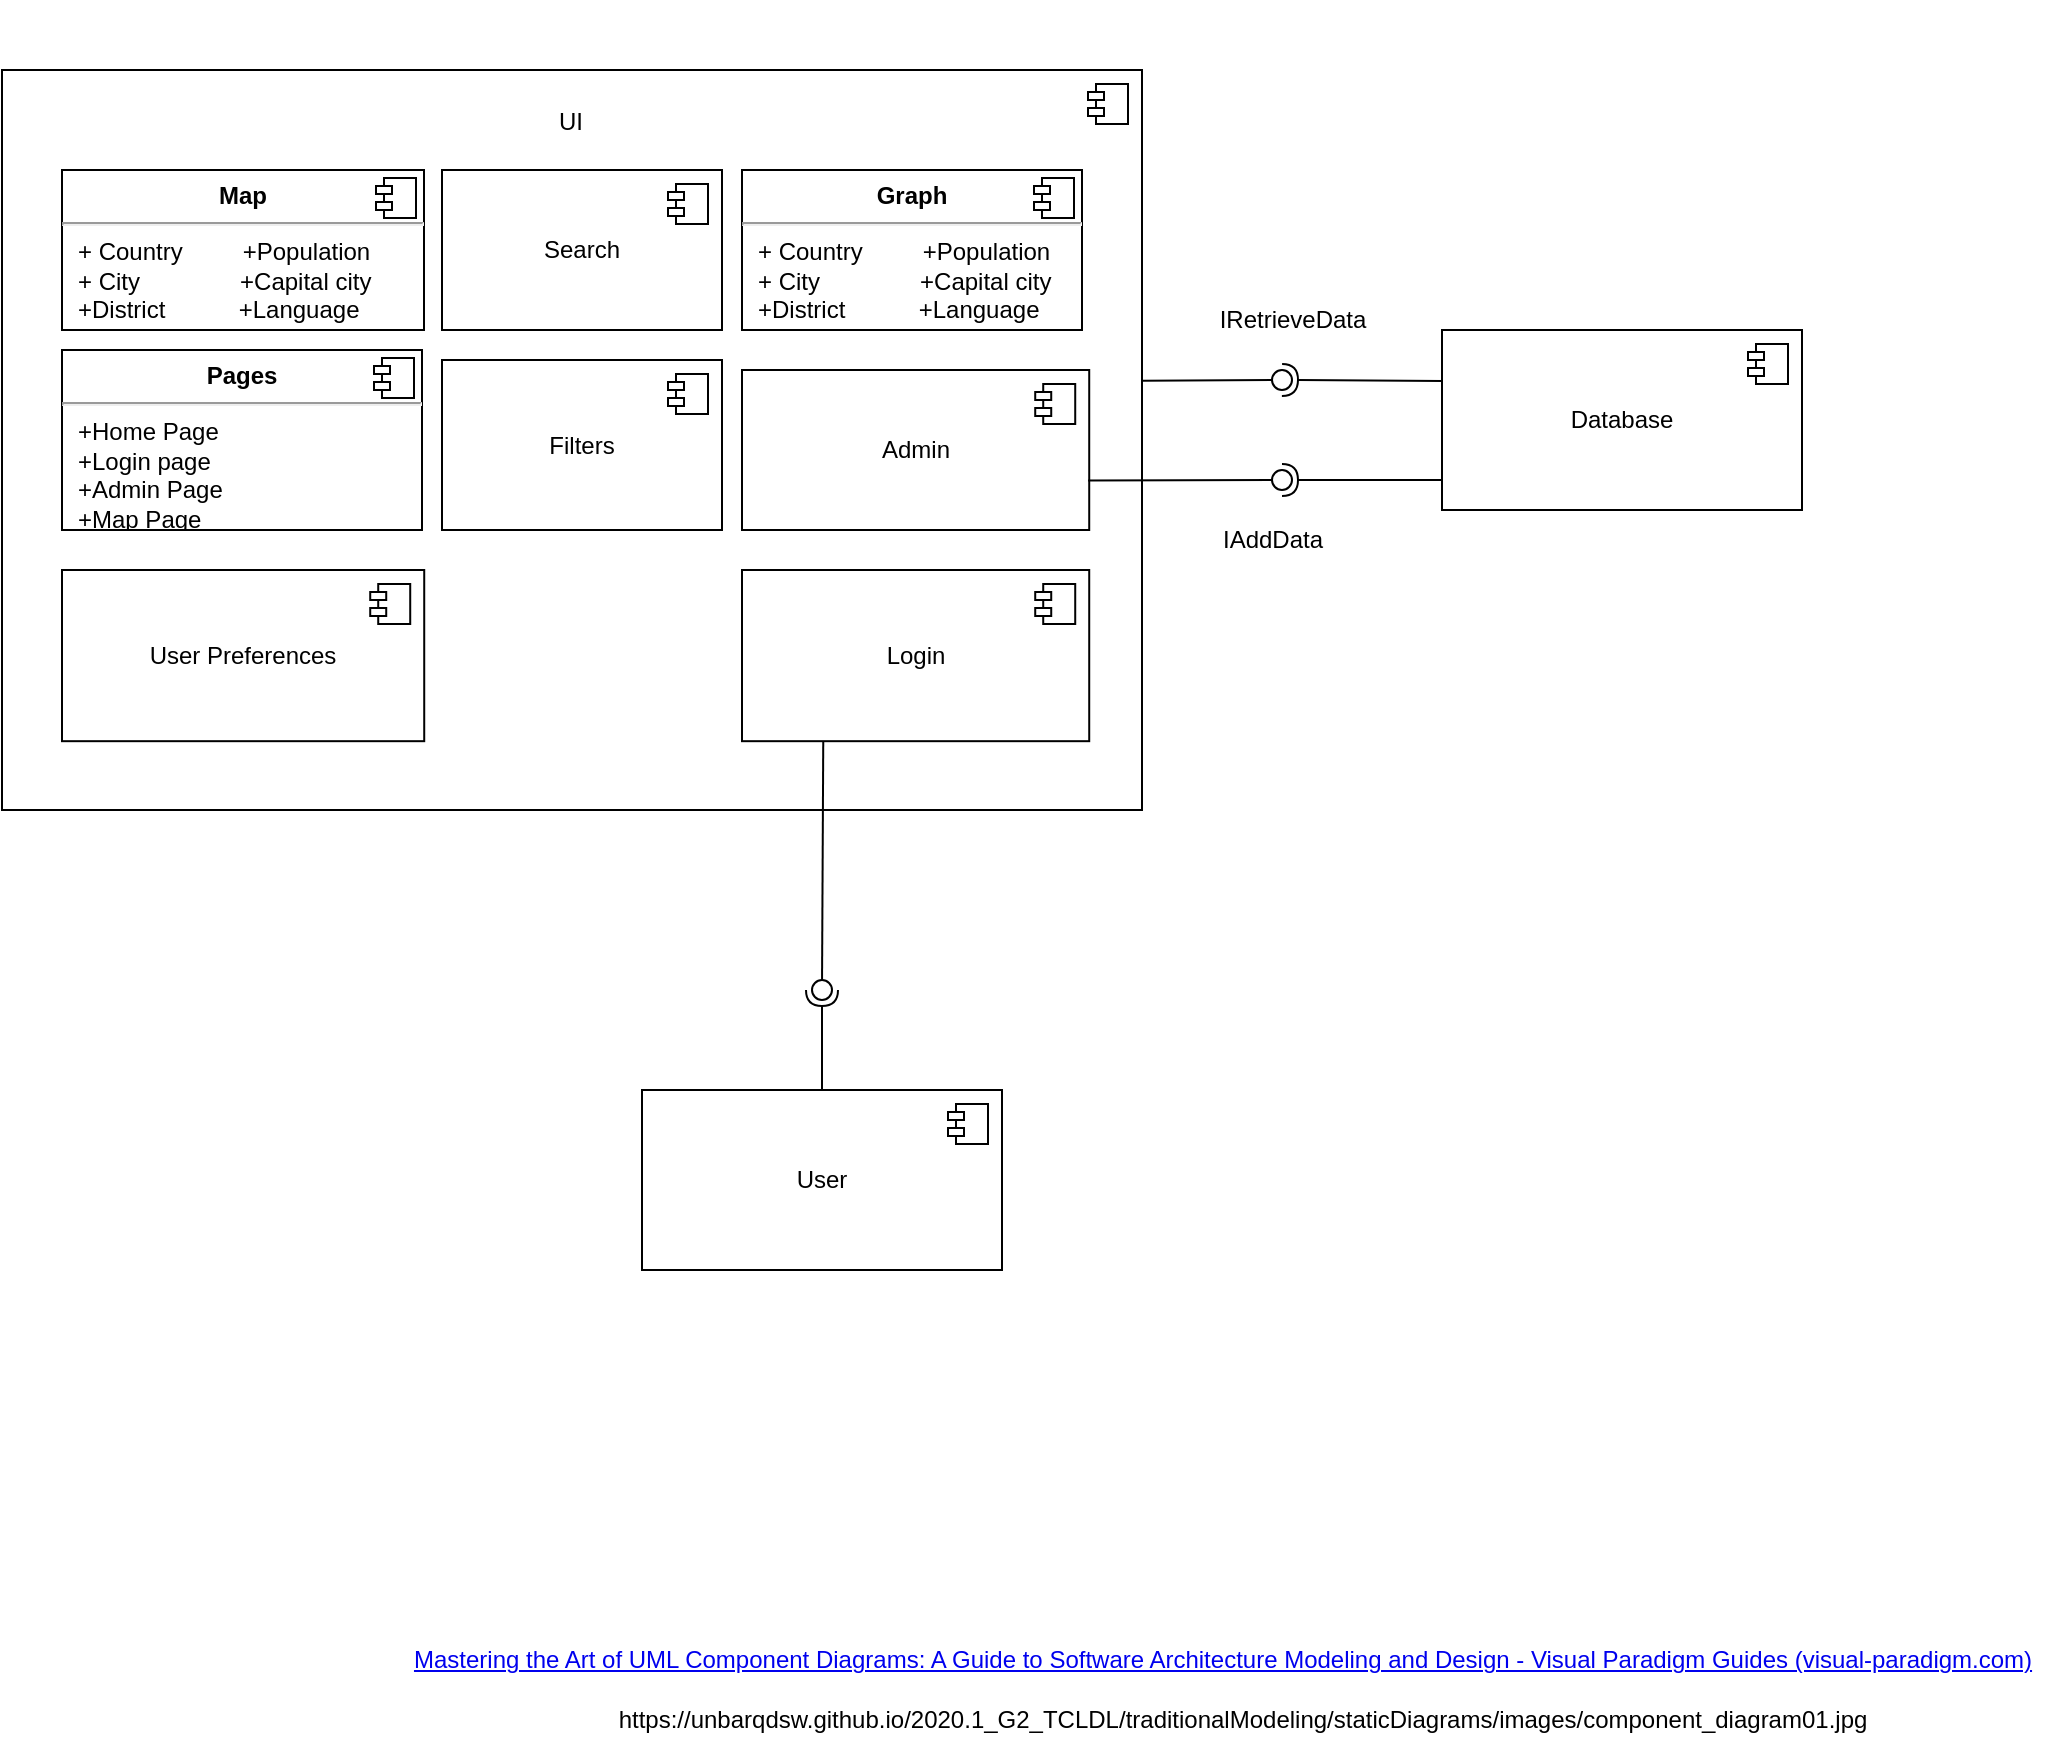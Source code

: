 <mxfile version="23.1.4" type="device">
  <diagram name="Page-1" id="13_8zOQAr86WjmaNlf--">
    <mxGraphModel dx="2524" dy="738" grid="1" gridSize="10" guides="1" tooltips="1" connect="1" arrows="1" fold="1" page="1" pageScale="1" pageWidth="850" pageHeight="1100" math="0" shadow="0">
      <root>
        <mxCell id="0" />
        <mxCell id="1" parent="0" />
        <mxCell id="WpFLkZqgUFWy1yEcNrAh-37" value="&lt;a href=&quot;https://guides.visual-paradigm.com/mastering-the-art-of-uml-component-diagrams-a-guide-to-software-architecture-modeling-and-design/&quot;&gt;Mastering the Art of UML Component Diagrams: A Guide to Software Architecture Modeling and Design - Visual Paradigm Guides (visual-paradigm.com)&lt;/a&gt;" style="text;html=1;align=center;verticalAlign=middle;resizable=0;points=[];autosize=1;strokeColor=none;fillColor=none;" parent="1" vertex="1">
          <mxGeometry x="-25" y="930" width="830" height="30" as="geometry" />
        </mxCell>
        <mxCell id="WpFLkZqgUFWy1yEcNrAh-38" value="https://unbarqdsw.github.io/2020.1_G2_TCLDL/traditionalModeling/staticDiagrams/images/component_diagram01.jpg" style="text;html=1;align=center;verticalAlign=middle;resizable=0;points=[];autosize=1;strokeColor=none;fillColor=none;" parent="1" vertex="1">
          <mxGeometry x="75" y="960" width="650" height="30" as="geometry" />
        </mxCell>
        <mxCell id="CRPML_iLIHGCNvtIgJiJ-3" value="" style="ellipse;whiteSpace=wrap;html=1;align=center;aspect=fixed;fillColor=none;strokeColor=none;resizable=0;perimeter=centerPerimeter;rotatable=0;allowArrows=0;points=[];outlineConnect=1;" vertex="1" parent="1">
          <mxGeometry x="470" y="115" width="10" height="10" as="geometry" />
        </mxCell>
        <mxCell id="CRPML_iLIHGCNvtIgJiJ-28" value="Database" style="html=1;dropTarget=0;whiteSpace=wrap;" vertex="1" parent="1">
          <mxGeometry x="500" y="280" width="180" height="90" as="geometry" />
        </mxCell>
        <mxCell id="CRPML_iLIHGCNvtIgJiJ-29" value="" style="shape=module;jettyWidth=8;jettyHeight=4;" vertex="1" parent="CRPML_iLIHGCNvtIgJiJ-28">
          <mxGeometry x="1" width="20" height="20" relative="1" as="geometry">
            <mxPoint x="-27" y="7" as="offset" />
          </mxGeometry>
        </mxCell>
        <mxCell id="CRPML_iLIHGCNvtIgJiJ-38" value="" style="ellipse;whiteSpace=wrap;html=1;align=center;aspect=fixed;fillColor=none;strokeColor=none;resizable=0;perimeter=centerPerimeter;rotatable=0;allowArrows=0;points=[];outlineConnect=1;" vertex="1" parent="1">
          <mxGeometry x="270" y="370" width="10" height="10" as="geometry" />
        </mxCell>
        <mxCell id="CRPML_iLIHGCNvtIgJiJ-41" value="" style="ellipse;whiteSpace=wrap;html=1;align=center;aspect=fixed;fillColor=none;strokeColor=none;resizable=0;perimeter=centerPerimeter;rotatable=0;allowArrows=0;points=[];outlineConnect=1;" vertex="1" parent="1">
          <mxGeometry x="-50" y="370" width="10" height="10" as="geometry" />
        </mxCell>
        <mxCell id="CRPML_iLIHGCNvtIgJiJ-43" value="" style="group" vertex="1" connectable="0" parent="1">
          <mxGeometry x="-220" y="150" width="570" height="370" as="geometry" />
        </mxCell>
        <mxCell id="CRPML_iLIHGCNvtIgJiJ-24" value="" style="html=1;dropTarget=0;whiteSpace=wrap;" vertex="1" parent="CRPML_iLIHGCNvtIgJiJ-43">
          <mxGeometry width="570" height="370.0" as="geometry" />
        </mxCell>
        <mxCell id="CRPML_iLIHGCNvtIgJiJ-25" value="" style="shape=module;jettyWidth=8;jettyHeight=4;" vertex="1" parent="CRPML_iLIHGCNvtIgJiJ-24">
          <mxGeometry x="1" width="20" height="20" relative="1" as="geometry">
            <mxPoint x="-27" y="7" as="offset" />
          </mxGeometry>
        </mxCell>
        <mxCell id="CRPML_iLIHGCNvtIgJiJ-42" value="UI" style="text;html=1;align=center;verticalAlign=middle;resizable=0;points=[];autosize=1;strokeColor=none;fillColor=none;" vertex="1" parent="CRPML_iLIHGCNvtIgJiJ-43">
          <mxGeometry x="263.889" y="10.882" width="40" height="30" as="geometry" />
        </mxCell>
        <mxCell id="CRPML_iLIHGCNvtIgJiJ-49" value="User Preferences" style="html=1;dropTarget=0;whiteSpace=wrap;" vertex="1" parent="CRPML_iLIHGCNvtIgJiJ-43">
          <mxGeometry x="30" y="250" width="181.11" height="85.59" as="geometry" />
        </mxCell>
        <mxCell id="CRPML_iLIHGCNvtIgJiJ-50" value="" style="shape=module;jettyWidth=8;jettyHeight=4;" vertex="1" parent="CRPML_iLIHGCNvtIgJiJ-49">
          <mxGeometry x="1" width="20" height="20" relative="1" as="geometry">
            <mxPoint x="-27" y="7" as="offset" />
          </mxGeometry>
        </mxCell>
        <mxCell id="CRPML_iLIHGCNvtIgJiJ-51" value="Login" style="html=1;dropTarget=0;whiteSpace=wrap;" vertex="1" parent="CRPML_iLIHGCNvtIgJiJ-43">
          <mxGeometry x="370" y="250" width="173.61" height="85.59" as="geometry" />
        </mxCell>
        <mxCell id="CRPML_iLIHGCNvtIgJiJ-52" value="" style="shape=module;jettyWidth=8;jettyHeight=4;" vertex="1" parent="CRPML_iLIHGCNvtIgJiJ-51">
          <mxGeometry x="1" width="20" height="20" relative="1" as="geometry">
            <mxPoint x="-27" y="7" as="offset" />
          </mxGeometry>
        </mxCell>
        <mxCell id="CRPML_iLIHGCNvtIgJiJ-64" value="&lt;p style=&quot;margin:0px;margin-top:6px;text-align:center;&quot;&gt;&lt;b&gt;Pages&lt;/b&gt;&lt;/p&gt;&lt;hr&gt;&lt;p style=&quot;margin:0px;margin-left:8px;&quot;&gt;+Home Page&lt;/p&gt;&lt;p style=&quot;margin:0px;margin-left:8px;&quot;&gt;+Login page&lt;/p&gt;&lt;p style=&quot;margin:0px;margin-left:8px;&quot;&gt;+Admin Page&lt;/p&gt;&lt;p style=&quot;margin:0px;margin-left:8px;&quot;&gt;+Map Page&lt;br&gt;&lt;/p&gt;&lt;p style=&quot;margin:0px;margin-left:8px;&quot;&gt;+Graph Page&lt;/p&gt;" style="align=left;overflow=fill;html=1;dropTarget=0;whiteSpace=wrap;" vertex="1" parent="CRPML_iLIHGCNvtIgJiJ-43">
          <mxGeometry x="30" y="140" width="180" height="90" as="geometry" />
        </mxCell>
        <mxCell id="CRPML_iLIHGCNvtIgJiJ-65" value="" style="shape=component;jettyWidth=8;jettyHeight=4;" vertex="1" parent="CRPML_iLIHGCNvtIgJiJ-64">
          <mxGeometry x="1" width="20" height="20" relative="1" as="geometry">
            <mxPoint x="-24" y="4" as="offset" />
          </mxGeometry>
        </mxCell>
        <mxCell id="CRPML_iLIHGCNvtIgJiJ-66" value="Admin" style="html=1;dropTarget=0;whiteSpace=wrap;" vertex="1" parent="CRPML_iLIHGCNvtIgJiJ-43">
          <mxGeometry x="370" y="150" width="173.61" height="80" as="geometry" />
        </mxCell>
        <mxCell id="CRPML_iLIHGCNvtIgJiJ-67" value="" style="shape=module;jettyWidth=8;jettyHeight=4;" vertex="1" parent="CRPML_iLIHGCNvtIgJiJ-66">
          <mxGeometry x="1" width="20" height="20" relative="1" as="geometry">
            <mxPoint x="-27" y="7" as="offset" />
          </mxGeometry>
        </mxCell>
        <mxCell id="CRPML_iLIHGCNvtIgJiJ-73" value="Search" style="html=1;dropTarget=0;whiteSpace=wrap;" vertex="1" parent="CRPML_iLIHGCNvtIgJiJ-43">
          <mxGeometry x="220" y="50" width="140" height="80" as="geometry" />
        </mxCell>
        <mxCell id="CRPML_iLIHGCNvtIgJiJ-74" value="" style="shape=module;jettyWidth=8;jettyHeight=4;" vertex="1" parent="CRPML_iLIHGCNvtIgJiJ-73">
          <mxGeometry x="1" width="20" height="20" relative="1" as="geometry">
            <mxPoint x="-27" y="7" as="offset" />
          </mxGeometry>
        </mxCell>
        <mxCell id="CRPML_iLIHGCNvtIgJiJ-75" value="&lt;p style=&quot;margin:0px;margin-top:6px;text-align:center;&quot;&gt;&lt;b&gt;Map&lt;/b&gt;&lt;/p&gt;&lt;hr&gt;&lt;p style=&quot;margin:0px;margin-left:8px;&quot;&gt;+ Country&amp;nbsp; &amp;nbsp; &amp;nbsp; &amp;nbsp; &amp;nbsp;+Population&lt;br&gt;+ City&amp;nbsp; &amp;nbsp; &amp;nbsp; &amp;nbsp; &amp;nbsp; &amp;nbsp; &amp;nbsp; &amp;nbsp;+Capital city&lt;/p&gt;&lt;p style=&quot;margin:0px;margin-left:8px;&quot;&gt;+District&amp;nbsp; &amp;nbsp; &amp;nbsp; &amp;nbsp; &amp;nbsp; &amp;nbsp;+Language&lt;/p&gt;" style="align=left;overflow=fill;html=1;dropTarget=0;whiteSpace=wrap;" vertex="1" parent="CRPML_iLIHGCNvtIgJiJ-43">
          <mxGeometry x="30" y="50" width="181" height="80" as="geometry" />
        </mxCell>
        <mxCell id="CRPML_iLIHGCNvtIgJiJ-76" value="" style="shape=component;jettyWidth=8;jettyHeight=4;" vertex="1" parent="CRPML_iLIHGCNvtIgJiJ-75">
          <mxGeometry x="1" width="20" height="20" relative="1" as="geometry">
            <mxPoint x="-24" y="4" as="offset" />
          </mxGeometry>
        </mxCell>
        <mxCell id="CRPML_iLIHGCNvtIgJiJ-77" value="&lt;p style=&quot;border-color: var(--border-color); margin: 6px 0px 0px; text-align: center;&quot;&gt;&lt;b style=&quot;border-color: var(--border-color);&quot;&gt;Graph&lt;/b&gt;&lt;/p&gt;&lt;hr style=&quot;border-color: var(--border-color);&quot;&gt;&lt;p style=&quot;border-color: var(--border-color); margin: 0px 0px 0px 8px;&quot;&gt;+ Country&amp;nbsp; &amp;nbsp; &amp;nbsp; &amp;nbsp; &amp;nbsp;+Population&lt;br style=&quot;border-color: var(--border-color);&quot;&gt;+ City&amp;nbsp; &amp;nbsp; &amp;nbsp; &amp;nbsp; &amp;nbsp; &amp;nbsp; &amp;nbsp; &amp;nbsp;+Capital city&lt;/p&gt;&lt;p style=&quot;border-color: var(--border-color); margin: 0px 0px 0px 8px;&quot;&gt;+District&amp;nbsp; &amp;nbsp; &amp;nbsp; &amp;nbsp; &amp;nbsp; &amp;nbsp;+Language&lt;/p&gt;" style="align=left;overflow=fill;html=1;dropTarget=0;whiteSpace=wrap;" vertex="1" parent="CRPML_iLIHGCNvtIgJiJ-43">
          <mxGeometry x="370" y="50" width="170" height="80" as="geometry" />
        </mxCell>
        <mxCell id="CRPML_iLIHGCNvtIgJiJ-78" value="" style="shape=component;jettyWidth=8;jettyHeight=4;" vertex="1" parent="CRPML_iLIHGCNvtIgJiJ-77">
          <mxGeometry x="1" width="20" height="20" relative="1" as="geometry">
            <mxPoint x="-24" y="4" as="offset" />
          </mxGeometry>
        </mxCell>
        <mxCell id="CRPML_iLIHGCNvtIgJiJ-79" value="Filters" style="html=1;dropTarget=0;whiteSpace=wrap;" vertex="1" parent="CRPML_iLIHGCNvtIgJiJ-43">
          <mxGeometry x="220" y="145" width="140" height="85" as="geometry" />
        </mxCell>
        <mxCell id="CRPML_iLIHGCNvtIgJiJ-80" value="" style="shape=module;jettyWidth=8;jettyHeight=4;" vertex="1" parent="CRPML_iLIHGCNvtIgJiJ-79">
          <mxGeometry x="1" width="20" height="20" relative="1" as="geometry">
            <mxPoint x="-27" y="7" as="offset" />
          </mxGeometry>
        </mxCell>
        <mxCell id="CRPML_iLIHGCNvtIgJiJ-44" value="" style="rounded=0;orthogonalLoop=1;jettySize=auto;html=1;endArrow=halfCircle;endFill=0;endSize=6;strokeWidth=1;sketch=0;exitX=0.002;exitY=0.284;exitDx=0;exitDy=0;exitPerimeter=0;" edge="1" target="CRPML_iLIHGCNvtIgJiJ-46" parent="1" source="CRPML_iLIHGCNvtIgJiJ-28">
          <mxGeometry relative="1" as="geometry">
            <mxPoint x="425" y="385" as="sourcePoint" />
          </mxGeometry>
        </mxCell>
        <mxCell id="CRPML_iLIHGCNvtIgJiJ-45" value="" style="rounded=0;orthogonalLoop=1;jettySize=auto;html=1;endArrow=oval;endFill=0;sketch=0;sourcePerimeterSpacing=0;targetPerimeterSpacing=0;endSize=10;exitX=1;exitY=0.42;exitDx=0;exitDy=0;exitPerimeter=0;" edge="1" target="CRPML_iLIHGCNvtIgJiJ-46" parent="1" source="CRPML_iLIHGCNvtIgJiJ-24">
          <mxGeometry relative="1" as="geometry">
            <mxPoint x="400" y="330" as="sourcePoint" />
          </mxGeometry>
        </mxCell>
        <mxCell id="CRPML_iLIHGCNvtIgJiJ-46" value="" style="ellipse;whiteSpace=wrap;html=1;align=center;aspect=fixed;fillColor=none;strokeColor=none;resizable=0;perimeter=centerPerimeter;rotatable=0;allowArrows=0;points=[];outlineConnect=1;" vertex="1" parent="1">
          <mxGeometry x="415" y="300" width="10" height="10" as="geometry" />
        </mxCell>
        <mxCell id="CRPML_iLIHGCNvtIgJiJ-53" value="User" style="html=1;dropTarget=0;whiteSpace=wrap;" vertex="1" parent="1">
          <mxGeometry x="100" y="660" width="180" height="90" as="geometry" />
        </mxCell>
        <mxCell id="CRPML_iLIHGCNvtIgJiJ-54" value="" style="shape=module;jettyWidth=8;jettyHeight=4;" vertex="1" parent="CRPML_iLIHGCNvtIgJiJ-53">
          <mxGeometry x="1" width="20" height="20" relative="1" as="geometry">
            <mxPoint x="-27" y="7" as="offset" />
          </mxGeometry>
        </mxCell>
        <mxCell id="CRPML_iLIHGCNvtIgJiJ-57" value="" style="ellipse;whiteSpace=wrap;html=1;align=center;aspect=fixed;fillColor=none;strokeColor=none;resizable=0;perimeter=centerPerimeter;rotatable=0;allowArrows=0;points=[];outlineConnect=1;" vertex="1" parent="1">
          <mxGeometry x="245" y="610" width="10" height="10" as="geometry" />
        </mxCell>
        <mxCell id="CRPML_iLIHGCNvtIgJiJ-58" value="" style="rounded=0;orthogonalLoop=1;jettySize=auto;html=1;endArrow=halfCircle;endFill=0;endSize=6;strokeWidth=1;sketch=0;exitX=0.5;exitY=0;exitDx=0;exitDy=0;" edge="1" parent="1" source="CRPML_iLIHGCNvtIgJiJ-53">
          <mxGeometry relative="1" as="geometry">
            <mxPoint x="190" y="615" as="sourcePoint" />
            <mxPoint x="190" y="610" as="targetPoint" />
          </mxGeometry>
        </mxCell>
        <mxCell id="CRPML_iLIHGCNvtIgJiJ-59" value="" style="rounded=0;orthogonalLoop=1;jettySize=auto;html=1;endArrow=oval;endFill=0;sketch=0;sourcePerimeterSpacing=0;targetPerimeterSpacing=0;endSize=10;exitX=0.234;exitY=0.999;exitDx=0;exitDy=0;exitPerimeter=0;" edge="1" parent="1" source="CRPML_iLIHGCNvtIgJiJ-51">
          <mxGeometry relative="1" as="geometry">
            <mxPoint x="190" y="490" as="sourcePoint" />
            <mxPoint x="190" y="610" as="targetPoint" />
          </mxGeometry>
        </mxCell>
        <mxCell id="CRPML_iLIHGCNvtIgJiJ-60" value="" style="ellipse;whiteSpace=wrap;html=1;align=center;aspect=fixed;fillColor=none;strokeColor=none;resizable=0;perimeter=centerPerimeter;rotatable=0;allowArrows=0;points=[];outlineConnect=1;" vertex="1" parent="1">
          <mxGeometry x="165" y="610" width="10" height="10" as="geometry" />
        </mxCell>
        <mxCell id="CRPML_iLIHGCNvtIgJiJ-68" value="" style="rounded=0;orthogonalLoop=1;jettySize=auto;html=1;endArrow=halfCircle;endFill=0;endSize=6;strokeWidth=1;sketch=0;exitX=0;exitY=0.833;exitDx=0;exitDy=0;exitPerimeter=0;" edge="1" target="CRPML_iLIHGCNvtIgJiJ-70" parent="1" source="CRPML_iLIHGCNvtIgJiJ-28">
          <mxGeometry relative="1" as="geometry">
            <mxPoint x="440" y="355" as="sourcePoint" />
          </mxGeometry>
        </mxCell>
        <mxCell id="CRPML_iLIHGCNvtIgJiJ-69" value="" style="rounded=0;orthogonalLoop=1;jettySize=auto;html=1;endArrow=oval;endFill=0;sketch=0;sourcePerimeterSpacing=0;targetPerimeterSpacing=0;endSize=10;exitX=0.997;exitY=0.69;exitDx=0;exitDy=0;exitPerimeter=0;" edge="1" target="CRPML_iLIHGCNvtIgJiJ-70" parent="1" source="CRPML_iLIHGCNvtIgJiJ-66">
          <mxGeometry relative="1" as="geometry">
            <mxPoint x="330" y="355" as="sourcePoint" />
          </mxGeometry>
        </mxCell>
        <mxCell id="CRPML_iLIHGCNvtIgJiJ-70" value="" style="ellipse;whiteSpace=wrap;html=1;align=center;aspect=fixed;fillColor=none;strokeColor=none;resizable=0;perimeter=centerPerimeter;rotatable=0;allowArrows=0;points=[];outlineConnect=1;" vertex="1" parent="1">
          <mxGeometry x="415" y="350" width="10" height="10" as="geometry" />
        </mxCell>
        <mxCell id="CRPML_iLIHGCNvtIgJiJ-71" value="IAddData" style="text;html=1;align=center;verticalAlign=middle;resizable=0;points=[];autosize=1;strokeColor=none;fillColor=none;" vertex="1" parent="1">
          <mxGeometry x="380" y="370" width="70" height="30" as="geometry" />
        </mxCell>
        <mxCell id="CRPML_iLIHGCNvtIgJiJ-72" value="IRetrieveData" style="text;html=1;align=center;verticalAlign=middle;resizable=0;points=[];autosize=1;strokeColor=none;fillColor=none;" vertex="1" parent="1">
          <mxGeometry x="375" y="260" width="100" height="30" as="geometry" />
        </mxCell>
      </root>
    </mxGraphModel>
  </diagram>
</mxfile>
